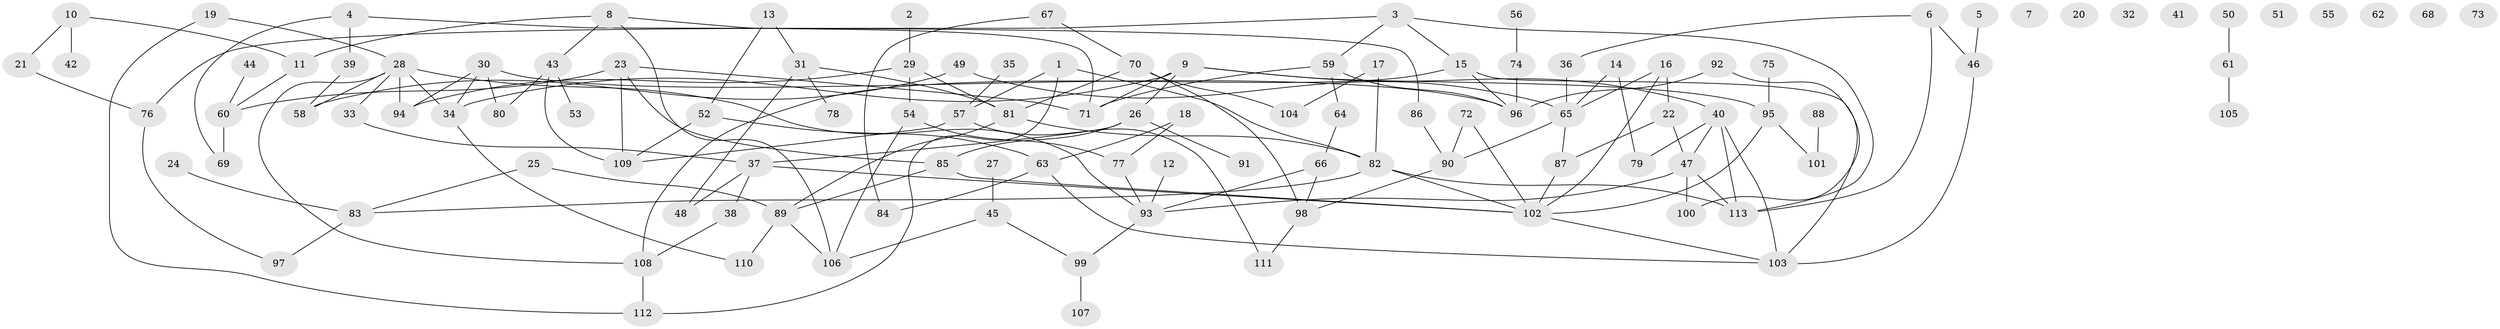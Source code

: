 // coarse degree distribution, {0: 0.2, 5: 0.08888888888888889, 2: 0.24444444444444444, 1: 0.2, 4: 0.08888888888888889, 3: 0.06666666666666667, 7: 0.022222222222222223, 13: 0.022222222222222223, 10: 0.022222222222222223, 8: 0.022222222222222223, 6: 0.022222222222222223}
// Generated by graph-tools (version 1.1) at 2025/44/03/04/25 21:44:10]
// undirected, 113 vertices, 154 edges
graph export_dot {
graph [start="1"]
  node [color=gray90,style=filled];
  1;
  2;
  3;
  4;
  5;
  6;
  7;
  8;
  9;
  10;
  11;
  12;
  13;
  14;
  15;
  16;
  17;
  18;
  19;
  20;
  21;
  22;
  23;
  24;
  25;
  26;
  27;
  28;
  29;
  30;
  31;
  32;
  33;
  34;
  35;
  36;
  37;
  38;
  39;
  40;
  41;
  42;
  43;
  44;
  45;
  46;
  47;
  48;
  49;
  50;
  51;
  52;
  53;
  54;
  55;
  56;
  57;
  58;
  59;
  60;
  61;
  62;
  63;
  64;
  65;
  66;
  67;
  68;
  69;
  70;
  71;
  72;
  73;
  74;
  75;
  76;
  77;
  78;
  79;
  80;
  81;
  82;
  83;
  84;
  85;
  86;
  87;
  88;
  89;
  90;
  91;
  92;
  93;
  94;
  95;
  96;
  97;
  98;
  99;
  100;
  101;
  102;
  103;
  104;
  105;
  106;
  107;
  108;
  109;
  110;
  111;
  112;
  113;
  1 -- 57;
  1 -- 82;
  1 -- 112;
  2 -- 29;
  3 -- 15;
  3 -- 59;
  3 -- 76;
  3 -- 113;
  4 -- 39;
  4 -- 69;
  4 -- 86;
  5 -- 46;
  6 -- 36;
  6 -- 46;
  6 -- 113;
  8 -- 11;
  8 -- 43;
  8 -- 71;
  8 -- 106;
  9 -- 26;
  9 -- 34;
  9 -- 40;
  9 -- 71;
  9 -- 95;
  10 -- 11;
  10 -- 21;
  10 -- 42;
  11 -- 60;
  12 -- 93;
  13 -- 31;
  13 -- 52;
  14 -- 65;
  14 -- 79;
  15 -- 96;
  15 -- 103;
  15 -- 108;
  16 -- 22;
  16 -- 65;
  16 -- 102;
  17 -- 82;
  17 -- 104;
  18 -- 63;
  18 -- 77;
  19 -- 28;
  19 -- 112;
  21 -- 76;
  22 -- 47;
  22 -- 87;
  23 -- 60;
  23 -- 71;
  23 -- 85;
  23 -- 109;
  24 -- 83;
  25 -- 83;
  25 -- 89;
  26 -- 37;
  26 -- 85;
  26 -- 91;
  27 -- 45;
  28 -- 33;
  28 -- 34;
  28 -- 58;
  28 -- 93;
  28 -- 94;
  28 -- 108;
  29 -- 54;
  29 -- 81;
  29 -- 94;
  30 -- 34;
  30 -- 80;
  30 -- 94;
  30 -- 96;
  31 -- 48;
  31 -- 78;
  31 -- 81;
  33 -- 37;
  34 -- 110;
  35 -- 57;
  36 -- 65;
  37 -- 38;
  37 -- 48;
  37 -- 102;
  38 -- 108;
  39 -- 58;
  40 -- 47;
  40 -- 79;
  40 -- 103;
  40 -- 113;
  43 -- 53;
  43 -- 80;
  43 -- 109;
  44 -- 60;
  45 -- 99;
  45 -- 106;
  46 -- 103;
  47 -- 93;
  47 -- 100;
  47 -- 113;
  49 -- 58;
  49 -- 65;
  50 -- 61;
  52 -- 63;
  52 -- 109;
  54 -- 77;
  54 -- 106;
  56 -- 74;
  57 -- 109;
  57 -- 111;
  59 -- 64;
  59 -- 71;
  59 -- 96;
  60 -- 69;
  61 -- 105;
  63 -- 84;
  63 -- 103;
  64 -- 66;
  65 -- 87;
  65 -- 90;
  66 -- 93;
  66 -- 98;
  67 -- 70;
  67 -- 84;
  70 -- 81;
  70 -- 98;
  70 -- 104;
  72 -- 90;
  72 -- 102;
  74 -- 96;
  75 -- 95;
  76 -- 97;
  77 -- 93;
  81 -- 82;
  81 -- 89;
  82 -- 83;
  82 -- 102;
  82 -- 113;
  83 -- 97;
  85 -- 89;
  85 -- 102;
  86 -- 90;
  87 -- 102;
  88 -- 101;
  89 -- 106;
  89 -- 110;
  90 -- 98;
  92 -- 96;
  92 -- 100;
  93 -- 99;
  95 -- 101;
  95 -- 102;
  98 -- 111;
  99 -- 107;
  102 -- 103;
  108 -- 112;
}
